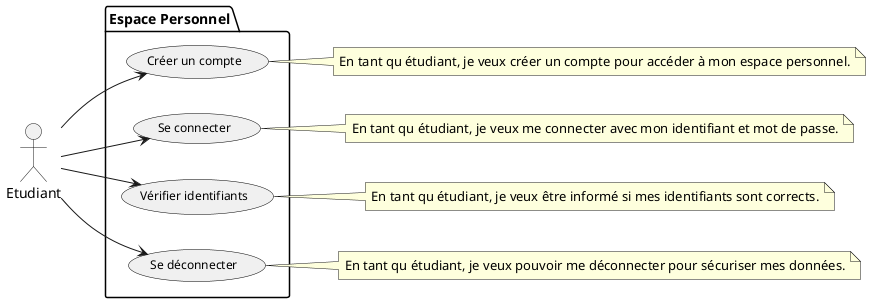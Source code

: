 @startuml exercice1

left to right direction

actor Etudiant as E

skinparam Usecase {
    BackgroundColor #F0F0F0
    BorderColor #000000
    FontSize 12
}

package "Espace Personnel" {
    usecase "Créer un compte" as UC1
    usecase "Se connecter" as UC2
    usecase "Vérifier identifiants" as UC3
    usecase "Se déconnecter" as UC4
}

E --> UC1
E --> UC2
E --> UC3
E --> UC4

note right of UC1
    En tant qu étudiant, je veux créer un compte pour accéder à mon espace personnel.
end note
note right of UC2
    En tant qu étudiant, je veux me connecter avec mon identifiant et mot de passe.
end note
note right of UC3
    En tant qu étudiant, je veux être informé si mes identifiants sont corrects.
end note
note right of UC4
    En tant qu étudiant, je veux pouvoir me déconnecter pour sécuriser mes données.
end note
@enduml
